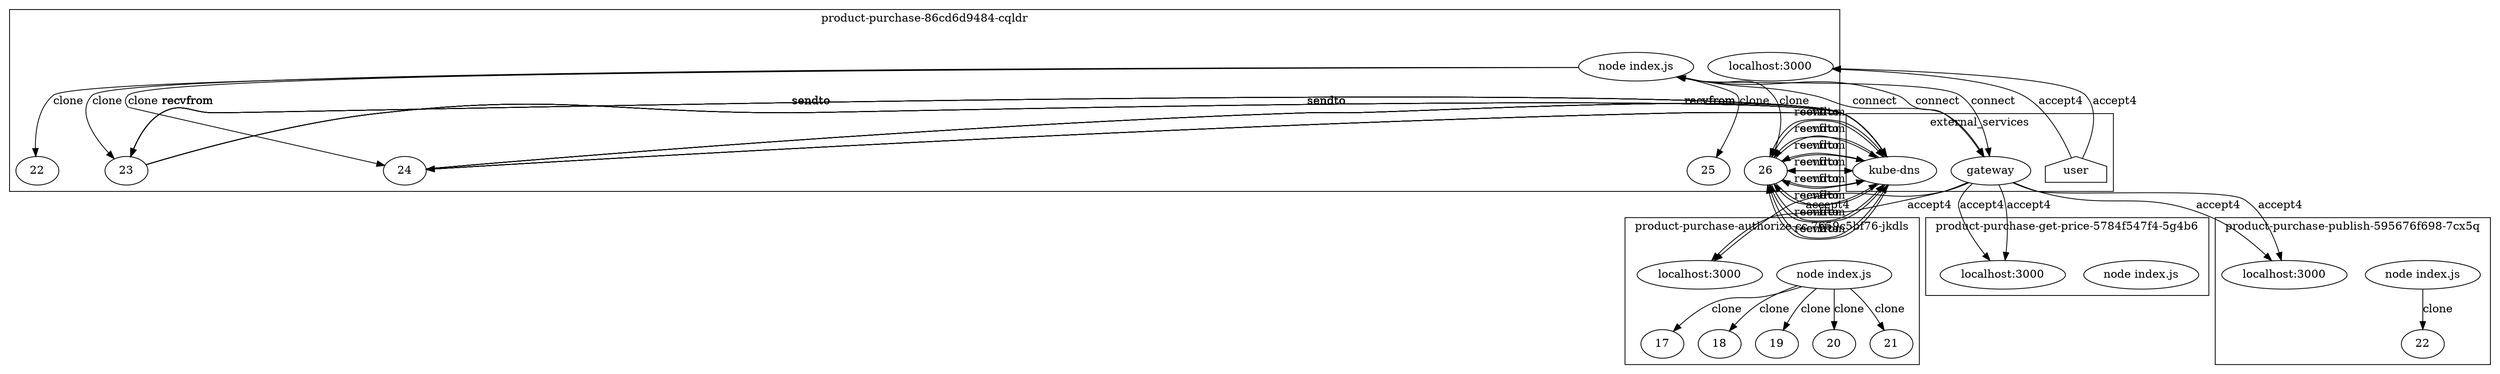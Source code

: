 digraph G {
	subgraph "cluster_ product-purchase-authorize-cc-7659c5bf76-jkdls " {
		label=" product-purchase-authorize-cc-7659c5bf76-jkdls "
		4874 [label="node index.js"]
		4874 -> 4951 [label=clone]
		4874 -> 4949 [label=clone]
		4874 -> 4946 [label=clone]
		4874 -> 4968 [label=clone]
		4874 -> 5082 [label=clone]
		"product-purchase-authorize-cc_localhost_3000" [label="localhost:3000"]
		"product-purchase-authorize-cc_localhost_3000" [label="localhost:3000"]
		4951 [label=17]
		4949 [label=18]
		4946 [label=19]
		4968 [label=20]
		5082 [label=21]
	}
	subgraph "cluster_ product-purchase-86cd6d9484-cqldr " {
		label=" product-purchase-86cd6d9484-cqldr "
		5667 [label="node index.js"]
		5667 -> 5819 [label=clone]
		"product-purchase_localhost_3000" [label="localhost:3000"]
		"product-purchase_localhost_3000" [label="localhost:3000"]
		5667 -> 8257 [label=clone]
		5667 -> 8262 [label=clone]
		5667 -> 8273 [label=clone]
		5667 -> 8271 [label=clone]
		5819 [label=22]
		8257 [label=23]
		8262 [label=24]
		8273 [label=25]
		8271 [label=26]
	}
	subgraph "cluster_ product-purchase-get-price-5784f547f4-5g4b6 " {
		label=" product-purchase-get-price-5784f547f4-5g4b6 "
		6513 [label="node index.js"]
		"product-purchase-get-price_localhost_3000" [label="localhost:3000"]
		"product-purchase-get-price_localhost_3000" [label="localhost:3000"]
	}
	subgraph "cluster_ product-purchase-publish-595676f698-7cx5q " {
		label=" product-purchase-publish-595676f698-7cx5q "
		7321 [label="node index.js"]
		7321 -> 7533 [label=clone]
		"product-purchase-publish_localhost_3000" [label="localhost:3000"]
		"product-purchase-publish_localhost_3000" [label="localhost:3000"]
		7533 [label=22]
	}
	subgraph cluster_services {
		label=external_services
		user [shape=house]
		"10.107.89.58_8080" -> "product-purchase-authorize-cc_localhost_3000" [label=accept4]
		"10.107.89.58_8080" -> "product-purchase-authorize-cc_localhost_3000" [label=accept4]
		user -> "product-purchase_localhost_3000" [label=accept4]
		user -> "product-purchase_localhost_3000" [label=accept4]
		"10.107.89.58_8080" [label=gateway]
		5667 -> "10.107.89.58_8080" [label=connect dir=both]
		"10.107.89.58_8080" [label=gateway]
		5667 -> "10.107.89.58_8080" [label=connect dir=both]
		"10.107.89.58_8080" [label=gateway]
		5667 -> "10.107.89.58_8080" [label=connect dir=both]
		"10.96.0.10_53" [label="kube-dns"]
		8257 -> "10.96.0.10_53" [label=sendto]
		"10.96.0.10_53" [label="kube-dns"]
		8257 -> "10.96.0.10_53" [label=sendto]
		"10.96.0.10_53" [label="kube-dns"]
		"10.96.0.10_53" -> 8257 [label=recvfrom]
		"10.96.0.10_53" [label="kube-dns"]
		"10.96.0.10_53" -> 8257 [label=recvfrom]
		"10.96.0.10_53" [label="kube-dns"]
		8257 -> "10.96.0.10_53" [label=sendto]
		"10.96.0.10_53" [label="kube-dns"]
		8257 -> "10.96.0.10_53" [label=sendto]
		"10.96.0.10_53" [label="kube-dns"]
		"10.96.0.10_53" -> 8257 [label=recvfrom]
		"10.96.0.10_53" [label="kube-dns"]
		"10.96.0.10_53" -> 8257 [label=recvfrom]
		"10.96.0.10_53" [label="kube-dns"]
		8257 -> "10.96.0.10_53" [label=sendto]
		"10.96.0.10_53" [label="kube-dns"]
		8257 -> "10.96.0.10_53" [label=sendto]
		"10.96.0.10_53" [label="kube-dns"]
		"10.96.0.10_53" -> 8257 [label=recvfrom]
		"10.96.0.10_53" [label="kube-dns"]
		"10.96.0.10_53" -> 8257 [label=recvfrom]
		"10.96.0.10_53" [label="kube-dns"]
		8257 -> "10.96.0.10_53" [label=sendto]
		"10.96.0.10_53" [label="kube-dns"]
		8257 -> "10.96.0.10_53" [label=sendto]
		"10.96.0.10_53" [label="kube-dns"]
		"10.96.0.10_53" -> 8257 [label=recvfrom]
		"10.96.0.10_53" [label="kube-dns"]
		"10.96.0.10_53" -> 8257 [label=recvfrom]
		"10.96.0.10_53" [label="kube-dns"]
		8262 -> "10.96.0.10_53" [label=sendto]
		"10.96.0.10_53" [label="kube-dns"]
		8262 -> "10.96.0.10_53" [label=sendto]
		"10.96.0.10_53" [label="kube-dns"]
		"10.96.0.10_53" -> 8262 [label=recvfrom]
		"10.96.0.10_53" [label="kube-dns"]
		"10.96.0.10_53" -> 8262 [label=recvfrom]
		"10.96.0.10_53" [label="kube-dns"]
		8262 -> "10.96.0.10_53" [label=sendto]
		"10.96.0.10_53" [label="kube-dns"]
		8262 -> "10.96.0.10_53" [label=sendto]
		"10.96.0.10_53" [label="kube-dns"]
		"10.96.0.10_53" -> 8262 [label=recvfrom]
		"10.96.0.10_53" [label="kube-dns"]
		"10.96.0.10_53" -> 8262 [label=recvfrom]
		"10.96.0.10_53" [label="kube-dns"]
		8262 -> "10.96.0.10_53" [label=sendto]
		"10.96.0.10_53" [label="kube-dns"]
		8262 -> "10.96.0.10_53" [label=sendto]
		"10.96.0.10_53" [label="kube-dns"]
		"10.96.0.10_53" -> 8262 [label=recvfrom]
		"10.96.0.10_53" [label="kube-dns"]
		"10.96.0.10_53" -> 8262 [label=recvfrom]
		"10.96.0.10_53" [label="kube-dns"]
		8262 -> "10.96.0.10_53" [label=sendto]
		"10.96.0.10_53" [label="kube-dns"]
		8262 -> "10.96.0.10_53" [label=sendto]
		"10.96.0.10_53" [label="kube-dns"]
		"10.96.0.10_53" -> 8262 [label=recvfrom]
		"10.96.0.10_53" [label="kube-dns"]
		"10.96.0.10_53" -> 8262 [label=recvfrom]
		"10.96.0.10_53" [label="kube-dns"]
		8271 -> "10.96.0.10_53" [label=sendto]
		"10.96.0.10_53" [label="kube-dns"]
		8271 -> "10.96.0.10_53" [label=sendto]
		"10.96.0.10_53" [label="kube-dns"]
		"10.96.0.10_53" -> 8271 [label=recvfrom]
		"10.96.0.10_53" [label="kube-dns"]
		"10.96.0.10_53" -> 8271 [label=recvfrom]
		"10.96.0.10_53" [label="kube-dns"]
		8271 -> "10.96.0.10_53" [label=sendto]
		"10.96.0.10_53" [label="kube-dns"]
		8271 -> "10.96.0.10_53" [label=sendto]
		"10.96.0.10_53" [label="kube-dns"]
		"10.96.0.10_53" -> 8271 [label=recvfrom]
		"10.96.0.10_53" [label="kube-dns"]
		"10.96.0.10_53" -> 8271 [label=recvfrom]
		"10.96.0.10_53" [label="kube-dns"]
		8271 -> "10.96.0.10_53" [label=sendto]
		"10.96.0.10_53" [label="kube-dns"]
		8271 -> "10.96.0.10_53" [label=sendto]
		"10.96.0.10_53" [label="kube-dns"]
		"10.96.0.10_53" -> 8271 [label=recvfrom]
		"10.96.0.10_53" [label="kube-dns"]
		"10.96.0.10_53" -> 8271 [label=recvfrom]
		"10.96.0.10_53" [label="kube-dns"]
		8271 -> "10.96.0.10_53" [label=sendto]
		"10.96.0.10_53" [label="kube-dns"]
		8271 -> "10.96.0.10_53" [label=sendto]
		"10.96.0.10_53" [label="kube-dns"]
		"10.96.0.10_53" -> 8271 [label=recvfrom]
		"10.96.0.10_53" [label="kube-dns"]
		"10.96.0.10_53" -> 8271 [label=recvfrom]
		"10.107.89.58_8080" -> "product-purchase-get-price_localhost_3000" [label=accept4]
		"10.107.89.58_8080" -> "product-purchase-get-price_localhost_3000" [label=accept4]
		"10.107.89.58_8080" -> "product-purchase-publish_localhost_3000" [label=accept4]
		"10.107.89.58_8080" -> "product-purchase-publish_localhost_3000" [label=accept4]
	}
}
